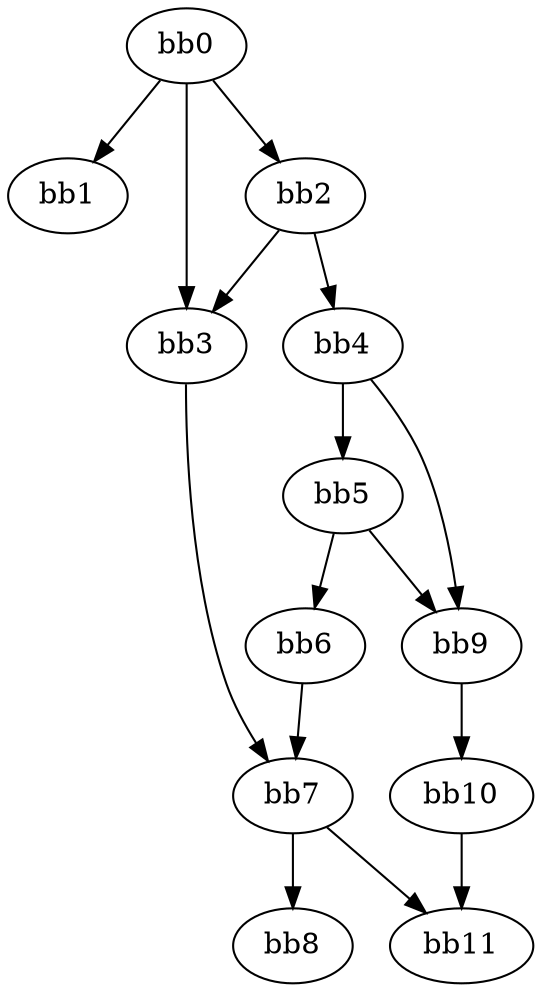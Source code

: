digraph {
    0 [ label = "bb0\l" ]
    1 [ label = "bb1\l" ]
    2 [ label = "bb2\l" ]
    3 [ label = "bb3\l" ]
    4 [ label = "bb4\l" ]
    5 [ label = "bb5\l" ]
    6 [ label = "bb6\l" ]
    7 [ label = "bb7\l" ]
    8 [ label = "bb8\l" ]
    9 [ label = "bb9\l" ]
    10 [ label = "bb10\l" ]
    11 [ label = "bb11\l" ]
    0 -> 1 [ ]
    0 -> 2 [ ]
    0 -> 3 [ ]
    2 -> 3 [ ]
    2 -> 4 [ ]
    3 -> 7 [ ]
    4 -> 5 [ ]
    4 -> 9 [ ]
    5 -> 6 [ ]
    5 -> 9 [ ]
    6 -> 7 [ ]
    7 -> 8 [ ]
    7 -> 11 [ ]
    9 -> 10 [ ]
    10 -> 11 [ ]
}

